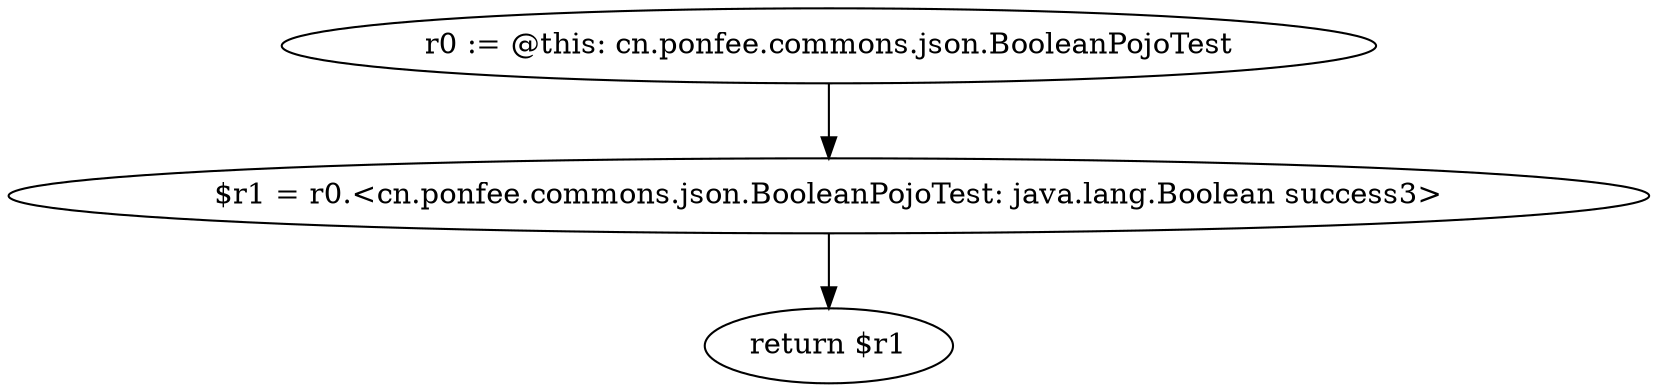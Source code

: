 digraph "unitGraph" {
    "r0 := @this: cn.ponfee.commons.json.BooleanPojoTest"
    "$r1 = r0.<cn.ponfee.commons.json.BooleanPojoTest: java.lang.Boolean success3>"
    "return $r1"
    "r0 := @this: cn.ponfee.commons.json.BooleanPojoTest"->"$r1 = r0.<cn.ponfee.commons.json.BooleanPojoTest: java.lang.Boolean success3>";
    "$r1 = r0.<cn.ponfee.commons.json.BooleanPojoTest: java.lang.Boolean success3>"->"return $r1";
}
